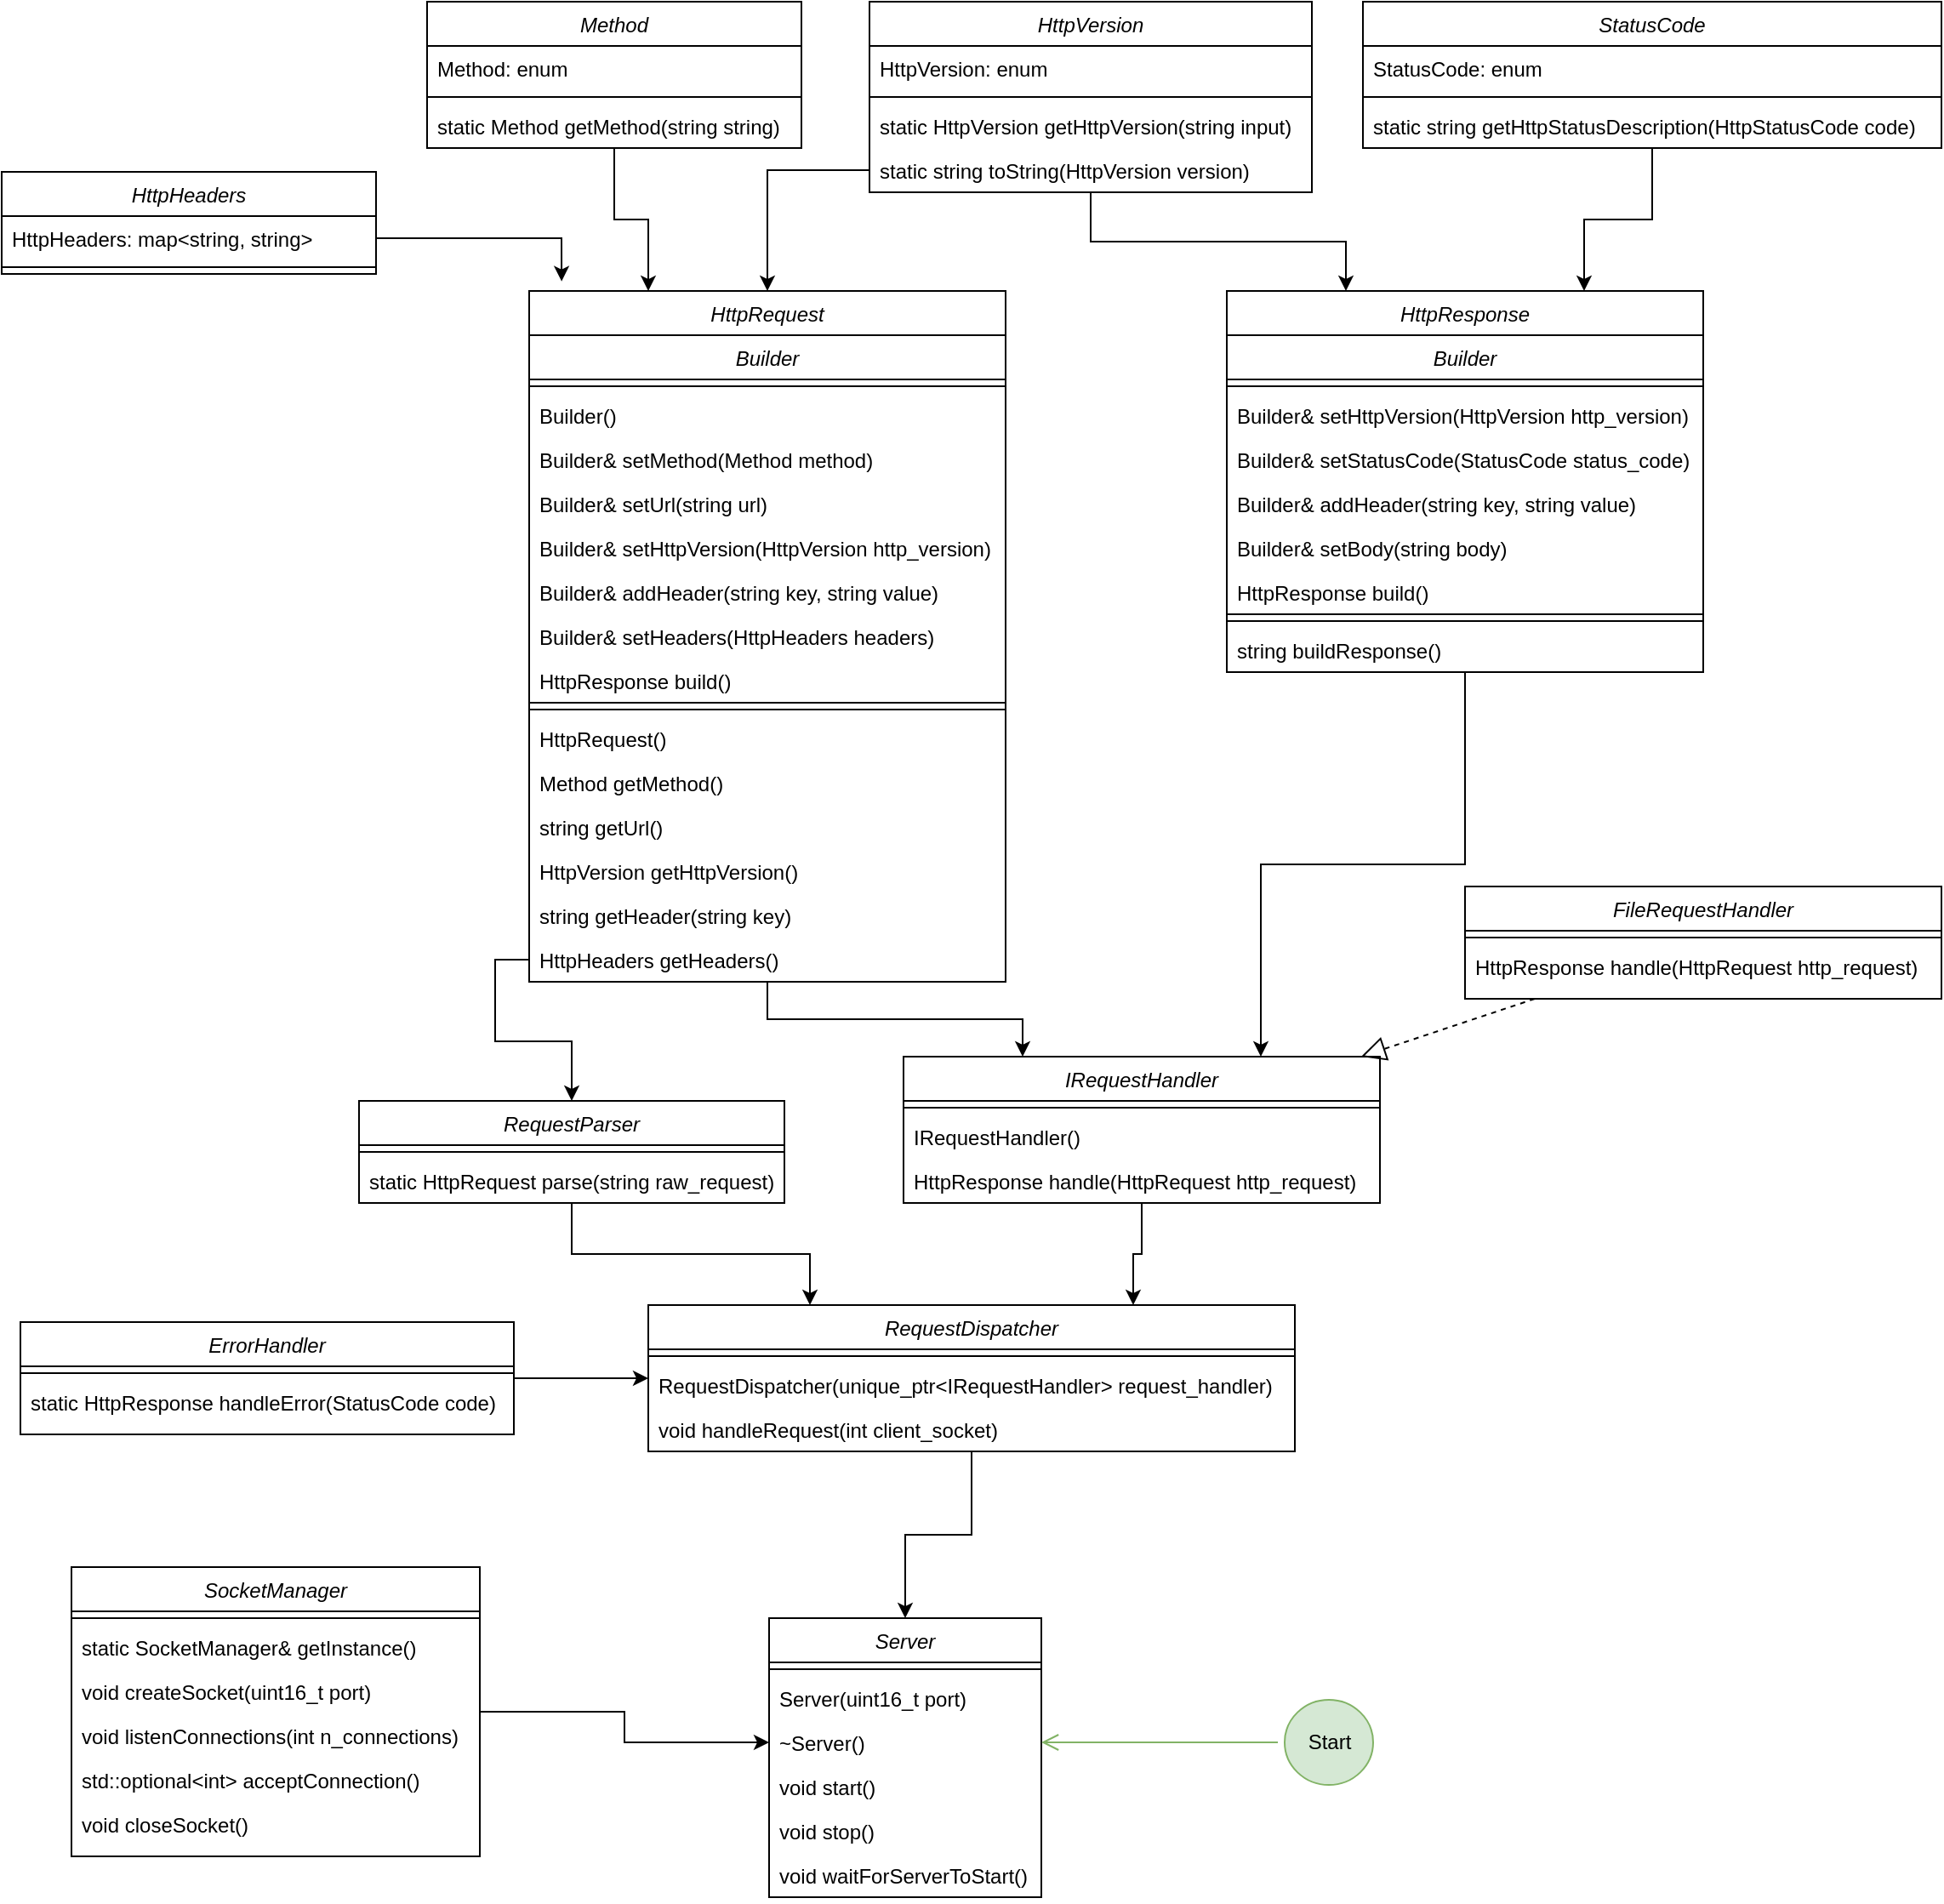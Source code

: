 <mxfile version="24.7.17">
  <diagram id="C5RBs43oDa-KdzZeNtuy" name="Page-1">
    <mxGraphModel dx="1042" dy="531" grid="1" gridSize="10" guides="1" tooltips="1" connect="1" arrows="1" fold="1" page="1" pageScale="1" pageWidth="1169" pageHeight="827" math="0" shadow="0">
      <root>
        <mxCell id="WIyWlLk6GJQsqaUBKTNV-0" />
        <mxCell id="WIyWlLk6GJQsqaUBKTNV-1" parent="WIyWlLk6GJQsqaUBKTNV-0" />
        <mxCell id="zkfFHV4jXpPFQw0GAbJ--0" value="SocketManager" style="swimlane;fontStyle=2;align=center;verticalAlign=top;childLayout=stackLayout;horizontal=1;startSize=26;horizontalStack=0;resizeParent=1;resizeLast=0;collapsible=1;marginBottom=0;rounded=0;shadow=0;strokeWidth=1;" parent="WIyWlLk6GJQsqaUBKTNV-1" vertex="1">
          <mxGeometry x="50" y="940" width="240" height="170" as="geometry">
            <mxRectangle x="230" y="140" width="160" height="26" as="alternateBounds" />
          </mxGeometry>
        </mxCell>
        <mxCell id="zkfFHV4jXpPFQw0GAbJ--4" value="" style="line;html=1;strokeWidth=1;align=left;verticalAlign=middle;spacingTop=-1;spacingLeft=3;spacingRight=3;rotatable=0;labelPosition=right;points=[];portConstraint=eastwest;" parent="zkfFHV4jXpPFQw0GAbJ--0" vertex="1">
          <mxGeometry y="26" width="240" height="8" as="geometry" />
        </mxCell>
        <mxCell id="zkfFHV4jXpPFQw0GAbJ--5" value="static SocketManager&amp; getInstance()" style="text;align=left;verticalAlign=top;spacingLeft=4;spacingRight=4;overflow=hidden;rotatable=0;points=[[0,0.5],[1,0.5]];portConstraint=eastwest;" parent="zkfFHV4jXpPFQw0GAbJ--0" vertex="1">
          <mxGeometry y="34" width="240" height="26" as="geometry" />
        </mxCell>
        <mxCell id="0Nce4asguJwAg-4bx_0n-0" value="void createSocket(uint16_t port)" style="text;align=left;verticalAlign=top;spacingLeft=4;spacingRight=4;overflow=hidden;rotatable=0;points=[[0,0.5],[1,0.5]];portConstraint=eastwest;" parent="zkfFHV4jXpPFQw0GAbJ--0" vertex="1">
          <mxGeometry y="60" width="240" height="26" as="geometry" />
        </mxCell>
        <mxCell id="EGtFK9P1O77gnGLV0rn0-0" value="void listenConnections(int n_connections)" style="text;align=left;verticalAlign=top;spacingLeft=4;spacingRight=4;overflow=hidden;rotatable=0;points=[[0,0.5],[1,0.5]];portConstraint=eastwest;" parent="zkfFHV4jXpPFQw0GAbJ--0" vertex="1">
          <mxGeometry y="86" width="240" height="26" as="geometry" />
        </mxCell>
        <mxCell id="EGtFK9P1O77gnGLV0rn0-2" value="std::optional&lt;int&gt; acceptConnection()" style="text;align=left;verticalAlign=top;spacingLeft=4;spacingRight=4;overflow=hidden;rotatable=0;points=[[0,0.5],[1,0.5]];portConstraint=eastwest;" parent="zkfFHV4jXpPFQw0GAbJ--0" vertex="1">
          <mxGeometry y="112" width="240" height="26" as="geometry" />
        </mxCell>
        <mxCell id="EGtFK9P1O77gnGLV0rn0-3" value="void closeSocket()" style="text;align=left;verticalAlign=top;spacingLeft=4;spacingRight=4;overflow=hidden;rotatable=0;points=[[0,0.5],[1,0.5]];portConstraint=eastwest;" parent="zkfFHV4jXpPFQw0GAbJ--0" vertex="1">
          <mxGeometry y="138" width="240" height="26" as="geometry" />
        </mxCell>
        <mxCell id="EGtFK9P1O77gnGLV0rn0-80" style="edgeStyle=orthogonalEdgeStyle;rounded=0;orthogonalLoop=1;jettySize=auto;html=1;entryX=0.25;entryY=0;entryDx=0;entryDy=0;" parent="WIyWlLk6GJQsqaUBKTNV-1" source="EGtFK9P1O77gnGLV0rn0-4" target="EGtFK9P1O77gnGLV0rn0-74" edge="1">
          <mxGeometry relative="1" as="geometry" />
        </mxCell>
        <mxCell id="EGtFK9P1O77gnGLV0rn0-4" value="RequestParser&#xa;" style="swimlane;fontStyle=2;align=center;verticalAlign=top;childLayout=stackLayout;horizontal=1;startSize=26;horizontalStack=0;resizeParent=1;resizeLast=0;collapsible=1;marginBottom=0;rounded=0;shadow=0;strokeWidth=1;" parent="WIyWlLk6GJQsqaUBKTNV-1" vertex="1">
          <mxGeometry x="219" y="666" width="250" height="60" as="geometry">
            <mxRectangle x="230" y="140" width="160" height="26" as="alternateBounds" />
          </mxGeometry>
        </mxCell>
        <mxCell id="EGtFK9P1O77gnGLV0rn0-5" value="" style="line;html=1;strokeWidth=1;align=left;verticalAlign=middle;spacingTop=-1;spacingLeft=3;spacingRight=3;rotatable=0;labelPosition=right;points=[];portConstraint=eastwest;" parent="EGtFK9P1O77gnGLV0rn0-4" vertex="1">
          <mxGeometry y="26" width="250" height="8" as="geometry" />
        </mxCell>
        <mxCell id="EGtFK9P1O77gnGLV0rn0-6" value="static HttpRequest parse(string raw_request);" style="text;align=left;verticalAlign=top;spacingLeft=4;spacingRight=4;overflow=hidden;rotatable=0;points=[[0,0.5],[1,0.5]];portConstraint=eastwest;" parent="EGtFK9P1O77gnGLV0rn0-4" vertex="1">
          <mxGeometry y="34" width="250" height="26" as="geometry" />
        </mxCell>
        <mxCell id="EGtFK9P1O77gnGLV0rn0-52" style="edgeStyle=orthogonalEdgeStyle;rounded=0;orthogonalLoop=1;jettySize=auto;html=1;entryX=0.25;entryY=0;entryDx=0;entryDy=0;" parent="WIyWlLk6GJQsqaUBKTNV-1" source="EGtFK9P1O77gnGLV0rn0-11" target="EGtFK9P1O77gnGLV0rn0-39" edge="1">
          <mxGeometry relative="1" as="geometry" />
        </mxCell>
        <mxCell id="EGtFK9P1O77gnGLV0rn0-11" value="Method" style="swimlane;fontStyle=2;align=center;verticalAlign=top;childLayout=stackLayout;horizontal=1;startSize=26;horizontalStack=0;resizeParent=1;resizeLast=0;collapsible=1;marginBottom=0;rounded=0;shadow=0;strokeWidth=1;" parent="WIyWlLk6GJQsqaUBKTNV-1" vertex="1">
          <mxGeometry x="259" y="20" width="220" height="86" as="geometry">
            <mxRectangle x="230" y="140" width="160" height="26" as="alternateBounds" />
          </mxGeometry>
        </mxCell>
        <mxCell id="EGtFK9P1O77gnGLV0rn0-14" value="Method: enum" style="text;align=left;verticalAlign=top;spacingLeft=4;spacingRight=4;overflow=hidden;rotatable=0;points=[[0,0.5],[1,0.5]];portConstraint=eastwest;" parent="EGtFK9P1O77gnGLV0rn0-11" vertex="1">
          <mxGeometry y="26" width="220" height="26" as="geometry" />
        </mxCell>
        <mxCell id="EGtFK9P1O77gnGLV0rn0-12" value="" style="line;html=1;strokeWidth=1;align=left;verticalAlign=middle;spacingTop=-1;spacingLeft=3;spacingRight=3;rotatable=0;labelPosition=right;points=[];portConstraint=eastwest;" parent="EGtFK9P1O77gnGLV0rn0-11" vertex="1">
          <mxGeometry y="52" width="220" height="8" as="geometry" />
        </mxCell>
        <mxCell id="EGtFK9P1O77gnGLV0rn0-13" value="static Method getMethod(string string)" style="text;align=left;verticalAlign=top;spacingLeft=4;spacingRight=4;overflow=hidden;rotatable=0;points=[[0,0.5],[1,0.5]];portConstraint=eastwest;" parent="EGtFK9P1O77gnGLV0rn0-11" vertex="1">
          <mxGeometry y="60" width="220" height="26" as="geometry" />
        </mxCell>
        <mxCell id="EGtFK9P1O77gnGLV0rn0-37" style="edgeStyle=orthogonalEdgeStyle;rounded=0;orthogonalLoop=1;jettySize=auto;html=1;entryX=0.25;entryY=0;entryDx=0;entryDy=0;" parent="WIyWlLk6GJQsqaUBKTNV-1" source="EGtFK9P1O77gnGLV0rn0-15" target="EGtFK9P1O77gnGLV0rn0-24" edge="1">
          <mxGeometry relative="1" as="geometry" />
        </mxCell>
        <mxCell id="EGtFK9P1O77gnGLV0rn0-15" value="HttpVersion" style="swimlane;fontStyle=2;align=center;verticalAlign=top;childLayout=stackLayout;horizontal=1;startSize=26;horizontalStack=0;resizeParent=1;resizeLast=0;collapsible=1;marginBottom=0;rounded=0;shadow=0;strokeWidth=1;" parent="WIyWlLk6GJQsqaUBKTNV-1" vertex="1">
          <mxGeometry x="519" y="20" width="260" height="112" as="geometry">
            <mxRectangle x="230" y="140" width="160" height="26" as="alternateBounds" />
          </mxGeometry>
        </mxCell>
        <mxCell id="EGtFK9P1O77gnGLV0rn0-16" value="HttpVersion: enum" style="text;align=left;verticalAlign=top;spacingLeft=4;spacingRight=4;overflow=hidden;rotatable=0;points=[[0,0.5],[1,0.5]];portConstraint=eastwest;" parent="EGtFK9P1O77gnGLV0rn0-15" vertex="1">
          <mxGeometry y="26" width="260" height="26" as="geometry" />
        </mxCell>
        <mxCell id="EGtFK9P1O77gnGLV0rn0-17" value="" style="line;html=1;strokeWidth=1;align=left;verticalAlign=middle;spacingTop=-1;spacingLeft=3;spacingRight=3;rotatable=0;labelPosition=right;points=[];portConstraint=eastwest;" parent="EGtFK9P1O77gnGLV0rn0-15" vertex="1">
          <mxGeometry y="52" width="260" height="8" as="geometry" />
        </mxCell>
        <mxCell id="EGtFK9P1O77gnGLV0rn0-18" value="static HttpVersion getHttpVersion(string input)" style="text;align=left;verticalAlign=top;spacingLeft=4;spacingRight=4;overflow=hidden;rotatable=0;points=[[0,0.5],[1,0.5]];portConstraint=eastwest;" parent="EGtFK9P1O77gnGLV0rn0-15" vertex="1">
          <mxGeometry y="60" width="260" height="26" as="geometry" />
        </mxCell>
        <mxCell id="EGtFK9P1O77gnGLV0rn0-19" value="static string toString(HttpVersion version)" style="text;align=left;verticalAlign=top;spacingLeft=4;spacingRight=4;overflow=hidden;rotatable=0;points=[[0,0.5],[1,0.5]];portConstraint=eastwest;" parent="EGtFK9P1O77gnGLV0rn0-15" vertex="1">
          <mxGeometry y="86" width="260" height="26" as="geometry" />
        </mxCell>
        <mxCell id="EGtFK9P1O77gnGLV0rn0-38" style="edgeStyle=orthogonalEdgeStyle;rounded=0;orthogonalLoop=1;jettySize=auto;html=1;entryX=0.75;entryY=0;entryDx=0;entryDy=0;" parent="WIyWlLk6GJQsqaUBKTNV-1" source="EGtFK9P1O77gnGLV0rn0-20" target="EGtFK9P1O77gnGLV0rn0-24" edge="1">
          <mxGeometry relative="1" as="geometry" />
        </mxCell>
        <mxCell id="EGtFK9P1O77gnGLV0rn0-20" value="StatusCode&#xa;" style="swimlane;fontStyle=2;align=center;verticalAlign=top;childLayout=stackLayout;horizontal=1;startSize=26;horizontalStack=0;resizeParent=1;resizeLast=0;collapsible=1;marginBottom=0;rounded=0;shadow=0;strokeWidth=1;" parent="WIyWlLk6GJQsqaUBKTNV-1" vertex="1">
          <mxGeometry x="809" y="20" width="340" height="86" as="geometry">
            <mxRectangle x="230" y="140" width="160" height="26" as="alternateBounds" />
          </mxGeometry>
        </mxCell>
        <mxCell id="EGtFK9P1O77gnGLV0rn0-21" value="StatusCode: enum" style="text;align=left;verticalAlign=top;spacingLeft=4;spacingRight=4;overflow=hidden;rotatable=0;points=[[0,0.5],[1,0.5]];portConstraint=eastwest;" parent="EGtFK9P1O77gnGLV0rn0-20" vertex="1">
          <mxGeometry y="26" width="340" height="26" as="geometry" />
        </mxCell>
        <mxCell id="EGtFK9P1O77gnGLV0rn0-22" value="" style="line;html=1;strokeWidth=1;align=left;verticalAlign=middle;spacingTop=-1;spacingLeft=3;spacingRight=3;rotatable=0;labelPosition=right;points=[];portConstraint=eastwest;" parent="EGtFK9P1O77gnGLV0rn0-20" vertex="1">
          <mxGeometry y="52" width="340" height="8" as="geometry" />
        </mxCell>
        <mxCell id="EGtFK9P1O77gnGLV0rn0-23" value="static string getHttpStatusDescription(HttpStatusCode code)" style="text;align=left;verticalAlign=top;spacingLeft=4;spacingRight=4;overflow=hidden;rotatable=0;points=[[0,0.5],[1,0.5]];portConstraint=eastwest;" parent="EGtFK9P1O77gnGLV0rn0-20" vertex="1">
          <mxGeometry y="60" width="340" height="26" as="geometry" />
        </mxCell>
        <mxCell id="EGtFK9P1O77gnGLV0rn0-72" style="edgeStyle=orthogonalEdgeStyle;rounded=0;orthogonalLoop=1;jettySize=auto;html=1;entryX=0.75;entryY=0;entryDx=0;entryDy=0;" parent="WIyWlLk6GJQsqaUBKTNV-1" source="EGtFK9P1O77gnGLV0rn0-24" target="EGtFK9P1O77gnGLV0rn0-63" edge="1">
          <mxGeometry relative="1" as="geometry" />
        </mxCell>
        <mxCell id="EGtFK9P1O77gnGLV0rn0-24" value="HttpResponse" style="swimlane;fontStyle=2;align=center;verticalAlign=top;childLayout=stackLayout;horizontal=1;startSize=26;horizontalStack=0;resizeParent=1;resizeLast=0;collapsible=1;marginBottom=0;rounded=0;shadow=0;strokeWidth=1;" parent="WIyWlLk6GJQsqaUBKTNV-1" vertex="1">
          <mxGeometry x="729" y="190" width="280" height="224" as="geometry">
            <mxRectangle x="230" y="140" width="160" height="26" as="alternateBounds" />
          </mxGeometry>
        </mxCell>
        <mxCell id="EGtFK9P1O77gnGLV0rn0-28" value="Builder" style="swimlane;fontStyle=2;align=center;verticalAlign=top;childLayout=stackLayout;horizontal=1;startSize=26;horizontalStack=0;resizeParent=1;resizeLast=0;collapsible=1;marginBottom=0;rounded=0;shadow=0;strokeWidth=1;" parent="EGtFK9P1O77gnGLV0rn0-24" vertex="1">
          <mxGeometry y="26" width="280" height="164" as="geometry">
            <mxRectangle y="26" width="220" height="26" as="alternateBounds" />
          </mxGeometry>
        </mxCell>
        <mxCell id="EGtFK9P1O77gnGLV0rn0-30" value="" style="line;html=1;strokeWidth=1;align=left;verticalAlign=middle;spacingTop=-1;spacingLeft=3;spacingRight=3;rotatable=0;labelPosition=right;points=[];portConstraint=eastwest;" parent="EGtFK9P1O77gnGLV0rn0-28" vertex="1">
          <mxGeometry y="26" width="280" height="8" as="geometry" />
        </mxCell>
        <mxCell id="EGtFK9P1O77gnGLV0rn0-31" value="Builder&amp; setHttpVersion(HttpVersion http_version)" style="text;align=left;verticalAlign=top;spacingLeft=4;spacingRight=4;overflow=hidden;rotatable=0;points=[[0,0.5],[1,0.5]];portConstraint=eastwest;" parent="EGtFK9P1O77gnGLV0rn0-28" vertex="1">
          <mxGeometry y="34" width="280" height="26" as="geometry" />
        </mxCell>
        <mxCell id="EGtFK9P1O77gnGLV0rn0-32" value="Builder&amp; setStatusCode(StatusCode status_code)" style="text;align=left;verticalAlign=top;spacingLeft=4;spacingRight=4;overflow=hidden;rotatable=0;points=[[0,0.5],[1,0.5]];portConstraint=eastwest;" parent="EGtFK9P1O77gnGLV0rn0-28" vertex="1">
          <mxGeometry y="60" width="280" height="26" as="geometry" />
        </mxCell>
        <mxCell id="EGtFK9P1O77gnGLV0rn0-33" value="Builder&amp; addHeader(string key, string value)" style="text;align=left;verticalAlign=top;spacingLeft=4;spacingRight=4;overflow=hidden;rotatable=0;points=[[0,0.5],[1,0.5]];portConstraint=eastwest;" parent="EGtFK9P1O77gnGLV0rn0-28" vertex="1">
          <mxGeometry y="86" width="280" height="26" as="geometry" />
        </mxCell>
        <mxCell id="EGtFK9P1O77gnGLV0rn0-34" value="Builder&amp; setBody(string body)" style="text;align=left;verticalAlign=top;spacingLeft=4;spacingRight=4;overflow=hidden;rotatable=0;points=[[0,0.5],[1,0.5]];portConstraint=eastwest;" parent="EGtFK9P1O77gnGLV0rn0-28" vertex="1">
          <mxGeometry y="112" width="280" height="26" as="geometry" />
        </mxCell>
        <mxCell id="EGtFK9P1O77gnGLV0rn0-35" value="HttpResponse build()" style="text;align=left;verticalAlign=top;spacingLeft=4;spacingRight=4;overflow=hidden;rotatable=0;points=[[0,0.5],[1,0.5]];portConstraint=eastwest;" parent="EGtFK9P1O77gnGLV0rn0-28" vertex="1">
          <mxGeometry y="138" width="280" height="26" as="geometry" />
        </mxCell>
        <mxCell id="EGtFK9P1O77gnGLV0rn0-26" value="" style="line;html=1;strokeWidth=1;align=left;verticalAlign=middle;spacingTop=-1;spacingLeft=3;spacingRight=3;rotatable=0;labelPosition=right;points=[];portConstraint=eastwest;" parent="EGtFK9P1O77gnGLV0rn0-24" vertex="1">
          <mxGeometry y="190" width="280" height="8" as="geometry" />
        </mxCell>
        <mxCell id="EGtFK9P1O77gnGLV0rn0-27" value="string buildResponse()" style="text;align=left;verticalAlign=top;spacingLeft=4;spacingRight=4;overflow=hidden;rotatable=0;points=[[0,0.5],[1,0.5]];portConstraint=eastwest;" parent="EGtFK9P1O77gnGLV0rn0-24" vertex="1">
          <mxGeometry y="198" width="280" height="26" as="geometry" />
        </mxCell>
        <mxCell id="EGtFK9P1O77gnGLV0rn0-73" style="edgeStyle=orthogonalEdgeStyle;rounded=0;orthogonalLoop=1;jettySize=auto;html=1;entryX=0.25;entryY=0;entryDx=0;entryDy=0;" parent="WIyWlLk6GJQsqaUBKTNV-1" source="EGtFK9P1O77gnGLV0rn0-39" target="EGtFK9P1O77gnGLV0rn0-63" edge="1">
          <mxGeometry relative="1" as="geometry" />
        </mxCell>
        <mxCell id="EGtFK9P1O77gnGLV0rn0-39" value="HttpRequest" style="swimlane;fontStyle=2;align=center;verticalAlign=top;childLayout=stackLayout;horizontal=1;startSize=26;horizontalStack=0;resizeParent=1;resizeLast=0;collapsible=1;marginBottom=0;rounded=0;shadow=0;strokeWidth=1;" parent="WIyWlLk6GJQsqaUBKTNV-1" vertex="1">
          <mxGeometry x="319" y="190" width="280" height="406" as="geometry">
            <mxRectangle x="230" y="140" width="160" height="26" as="alternateBounds" />
          </mxGeometry>
        </mxCell>
        <mxCell id="EGtFK9P1O77gnGLV0rn0-40" value="Builder" style="swimlane;fontStyle=2;align=center;verticalAlign=top;childLayout=stackLayout;horizontal=1;startSize=26;horizontalStack=0;resizeParent=1;resizeLast=0;collapsible=1;marginBottom=0;rounded=0;shadow=0;strokeWidth=1;" parent="EGtFK9P1O77gnGLV0rn0-39" vertex="1">
          <mxGeometry y="26" width="280" height="216" as="geometry">
            <mxRectangle y="26" width="220" height="26" as="alternateBounds" />
          </mxGeometry>
        </mxCell>
        <mxCell id="EGtFK9P1O77gnGLV0rn0-41" value="" style="line;html=1;strokeWidth=1;align=left;verticalAlign=middle;spacingTop=-1;spacingLeft=3;spacingRight=3;rotatable=0;labelPosition=right;points=[];portConstraint=eastwest;" parent="EGtFK9P1O77gnGLV0rn0-40" vertex="1">
          <mxGeometry y="26" width="280" height="8" as="geometry" />
        </mxCell>
        <mxCell id="EGtFK9P1O77gnGLV0rn0-42" value="Builder()" style="text;align=left;verticalAlign=top;spacingLeft=4;spacingRight=4;overflow=hidden;rotatable=0;points=[[0,0.5],[1,0.5]];portConstraint=eastwest;" parent="EGtFK9P1O77gnGLV0rn0-40" vertex="1">
          <mxGeometry y="34" width="280" height="26" as="geometry" />
        </mxCell>
        <mxCell id="EGtFK9P1O77gnGLV0rn0-43" value="Builder&amp; setMethod(Method method)" style="text;align=left;verticalAlign=top;spacingLeft=4;spacingRight=4;overflow=hidden;rotatable=0;points=[[0,0.5],[1,0.5]];portConstraint=eastwest;" parent="EGtFK9P1O77gnGLV0rn0-40" vertex="1">
          <mxGeometry y="60" width="280" height="26" as="geometry" />
        </mxCell>
        <mxCell id="EGtFK9P1O77gnGLV0rn0-50" value="Builder&amp; setUrl(string url)" style="text;align=left;verticalAlign=top;spacingLeft=4;spacingRight=4;overflow=hidden;rotatable=0;points=[[0,0.5],[1,0.5]];portConstraint=eastwest;" parent="EGtFK9P1O77gnGLV0rn0-40" vertex="1">
          <mxGeometry y="86" width="280" height="26" as="geometry" />
        </mxCell>
        <mxCell id="EGtFK9P1O77gnGLV0rn0-49" value="Builder&amp; setHttpVersion(HttpVersion http_version)" style="text;align=left;verticalAlign=top;spacingLeft=4;spacingRight=4;overflow=hidden;rotatable=0;points=[[0,0.5],[1,0.5]];portConstraint=eastwest;" parent="EGtFK9P1O77gnGLV0rn0-40" vertex="1">
          <mxGeometry y="112" width="280" height="26" as="geometry" />
        </mxCell>
        <mxCell id="EGtFK9P1O77gnGLV0rn0-44" value="Builder&amp; addHeader(string key, string value)" style="text;align=left;verticalAlign=top;spacingLeft=4;spacingRight=4;overflow=hidden;rotatable=0;points=[[0,0.5],[1,0.5]];portConstraint=eastwest;" parent="EGtFK9P1O77gnGLV0rn0-40" vertex="1">
          <mxGeometry y="138" width="280" height="26" as="geometry" />
        </mxCell>
        <mxCell id="EGtFK9P1O77gnGLV0rn0-45" value="Builder&amp; setHeaders(HttpHeaders headers)" style="text;align=left;verticalAlign=top;spacingLeft=4;spacingRight=4;overflow=hidden;rotatable=0;points=[[0,0.5],[1,0.5]];portConstraint=eastwest;" parent="EGtFK9P1O77gnGLV0rn0-40" vertex="1">
          <mxGeometry y="164" width="280" height="26" as="geometry" />
        </mxCell>
        <mxCell id="EGtFK9P1O77gnGLV0rn0-46" value="HttpResponse build()" style="text;align=left;verticalAlign=top;spacingLeft=4;spacingRight=4;overflow=hidden;rotatable=0;points=[[0,0.5],[1,0.5]];portConstraint=eastwest;" parent="EGtFK9P1O77gnGLV0rn0-40" vertex="1">
          <mxGeometry y="190" width="280" height="26" as="geometry" />
        </mxCell>
        <mxCell id="EGtFK9P1O77gnGLV0rn0-47" value="" style="line;html=1;strokeWidth=1;align=left;verticalAlign=middle;spacingTop=-1;spacingLeft=3;spacingRight=3;rotatable=0;labelPosition=right;points=[];portConstraint=eastwest;" parent="EGtFK9P1O77gnGLV0rn0-39" vertex="1">
          <mxGeometry y="242" width="280" height="8" as="geometry" />
        </mxCell>
        <mxCell id="EGtFK9P1O77gnGLV0rn0-48" value="HttpRequest()" style="text;align=left;verticalAlign=top;spacingLeft=4;spacingRight=4;overflow=hidden;rotatable=0;points=[[0,0.5],[1,0.5]];portConstraint=eastwest;" parent="EGtFK9P1O77gnGLV0rn0-39" vertex="1">
          <mxGeometry y="250" width="280" height="26" as="geometry" />
        </mxCell>
        <mxCell id="EGtFK9P1O77gnGLV0rn0-58" value="Method getMethod()" style="text;align=left;verticalAlign=top;spacingLeft=4;spacingRight=4;overflow=hidden;rotatable=0;points=[[0,0.5],[1,0.5]];portConstraint=eastwest;" parent="EGtFK9P1O77gnGLV0rn0-39" vertex="1">
          <mxGeometry y="276" width="280" height="26" as="geometry" />
        </mxCell>
        <mxCell id="EGtFK9P1O77gnGLV0rn0-59" value="string getUrl()" style="text;align=left;verticalAlign=top;spacingLeft=4;spacingRight=4;overflow=hidden;rotatable=0;points=[[0,0.5],[1,0.5]];portConstraint=eastwest;" parent="EGtFK9P1O77gnGLV0rn0-39" vertex="1">
          <mxGeometry y="302" width="280" height="26" as="geometry" />
        </mxCell>
        <mxCell id="EGtFK9P1O77gnGLV0rn0-60" value="HttpVersion getHttpVersion()" style="text;align=left;verticalAlign=top;spacingLeft=4;spacingRight=4;overflow=hidden;rotatable=0;points=[[0,0.5],[1,0.5]];portConstraint=eastwest;" parent="EGtFK9P1O77gnGLV0rn0-39" vertex="1">
          <mxGeometry y="328" width="280" height="26" as="geometry" />
        </mxCell>
        <mxCell id="EGtFK9P1O77gnGLV0rn0-61" value="string getHeader(string key)" style="text;align=left;verticalAlign=top;spacingLeft=4;spacingRight=4;overflow=hidden;rotatable=0;points=[[0,0.5],[1,0.5]];portConstraint=eastwest;" parent="EGtFK9P1O77gnGLV0rn0-39" vertex="1">
          <mxGeometry y="354" width="280" height="26" as="geometry" />
        </mxCell>
        <mxCell id="EGtFK9P1O77gnGLV0rn0-62" value="HttpHeaders getHeaders()" style="text;align=left;verticalAlign=top;spacingLeft=4;spacingRight=4;overflow=hidden;rotatable=0;points=[[0,0.5],[1,0.5]];portConstraint=eastwest;" parent="EGtFK9P1O77gnGLV0rn0-39" vertex="1">
          <mxGeometry y="380" width="280" height="26" as="geometry" />
        </mxCell>
        <mxCell id="EGtFK9P1O77gnGLV0rn0-51" style="edgeStyle=orthogonalEdgeStyle;rounded=0;orthogonalLoop=1;jettySize=auto;html=1;" parent="WIyWlLk6GJQsqaUBKTNV-1" source="EGtFK9P1O77gnGLV0rn0-19" target="EGtFK9P1O77gnGLV0rn0-39" edge="1">
          <mxGeometry relative="1" as="geometry">
            <mxPoint x="489" y="170" as="targetPoint" />
          </mxGeometry>
        </mxCell>
        <mxCell id="EGtFK9P1O77gnGLV0rn0-53" value="HttpHeaders" style="swimlane;fontStyle=2;align=center;verticalAlign=top;childLayout=stackLayout;horizontal=1;startSize=26;horizontalStack=0;resizeParent=1;resizeLast=0;collapsible=1;marginBottom=0;rounded=0;shadow=0;strokeWidth=1;" parent="WIyWlLk6GJQsqaUBKTNV-1" vertex="1">
          <mxGeometry x="9" y="120" width="220" height="60" as="geometry">
            <mxRectangle x="230" y="140" width="160" height="26" as="alternateBounds" />
          </mxGeometry>
        </mxCell>
        <mxCell id="EGtFK9P1O77gnGLV0rn0-54" value="HttpHeaders: map&lt;string, string&gt;" style="text;align=left;verticalAlign=top;spacingLeft=4;spacingRight=4;overflow=hidden;rotatable=0;points=[[0,0.5],[1,0.5]];portConstraint=eastwest;" parent="EGtFK9P1O77gnGLV0rn0-53" vertex="1">
          <mxGeometry y="26" width="220" height="26" as="geometry" />
        </mxCell>
        <mxCell id="EGtFK9P1O77gnGLV0rn0-55" value="" style="line;html=1;strokeWidth=1;align=left;verticalAlign=middle;spacingTop=-1;spacingLeft=3;spacingRight=3;rotatable=0;labelPosition=right;points=[];portConstraint=eastwest;" parent="EGtFK9P1O77gnGLV0rn0-53" vertex="1">
          <mxGeometry y="52" width="220" height="8" as="geometry" />
        </mxCell>
        <mxCell id="EGtFK9P1O77gnGLV0rn0-57" style="edgeStyle=orthogonalEdgeStyle;rounded=0;orthogonalLoop=1;jettySize=auto;html=1;entryX=0.068;entryY=-0.014;entryDx=0;entryDy=0;entryPerimeter=0;" parent="WIyWlLk6GJQsqaUBKTNV-1" source="EGtFK9P1O77gnGLV0rn0-54" target="EGtFK9P1O77gnGLV0rn0-39" edge="1">
          <mxGeometry relative="1" as="geometry" />
        </mxCell>
        <mxCell id="EGtFK9P1O77gnGLV0rn0-78" style="edgeStyle=orthogonalEdgeStyle;rounded=0;orthogonalLoop=1;jettySize=auto;html=1;entryX=0.75;entryY=0;entryDx=0;entryDy=0;" parent="WIyWlLk6GJQsqaUBKTNV-1" source="EGtFK9P1O77gnGLV0rn0-63" target="EGtFK9P1O77gnGLV0rn0-74" edge="1">
          <mxGeometry relative="1" as="geometry" />
        </mxCell>
        <mxCell id="EGtFK9P1O77gnGLV0rn0-63" value="IRequestHandler" style="swimlane;fontStyle=2;align=center;verticalAlign=top;childLayout=stackLayout;horizontal=1;startSize=26;horizontalStack=0;resizeParent=1;resizeLast=0;collapsible=1;marginBottom=0;rounded=0;shadow=0;strokeWidth=1;" parent="WIyWlLk6GJQsqaUBKTNV-1" vertex="1">
          <mxGeometry x="539" y="640" width="280" height="86" as="geometry">
            <mxRectangle x="230" y="140" width="160" height="26" as="alternateBounds" />
          </mxGeometry>
        </mxCell>
        <mxCell id="EGtFK9P1O77gnGLV0rn0-64" value="" style="line;html=1;strokeWidth=1;align=left;verticalAlign=middle;spacingTop=-1;spacingLeft=3;spacingRight=3;rotatable=0;labelPosition=right;points=[];portConstraint=eastwest;" parent="EGtFK9P1O77gnGLV0rn0-63" vertex="1">
          <mxGeometry y="26" width="280" height="8" as="geometry" />
        </mxCell>
        <mxCell id="EGtFK9P1O77gnGLV0rn0-66" value="IRequestHandler()" style="text;align=left;verticalAlign=top;spacingLeft=4;spacingRight=4;overflow=hidden;rotatable=0;points=[[0,0.5],[1,0.5]];portConstraint=eastwest;" parent="EGtFK9P1O77gnGLV0rn0-63" vertex="1">
          <mxGeometry y="34" width="280" height="26" as="geometry" />
        </mxCell>
        <mxCell id="EGtFK9P1O77gnGLV0rn0-65" value="HttpResponse handle(HttpRequest http_request)" style="text;align=left;verticalAlign=top;spacingLeft=4;spacingRight=4;overflow=hidden;rotatable=0;points=[[0,0.5],[1,0.5]];portConstraint=eastwest;" parent="EGtFK9P1O77gnGLV0rn0-63" vertex="1">
          <mxGeometry y="60" width="280" height="26" as="geometry" />
        </mxCell>
        <mxCell id="EGtFK9P1O77gnGLV0rn0-67" value="FileRequestHandler" style="swimlane;fontStyle=2;align=center;verticalAlign=top;childLayout=stackLayout;horizontal=1;startSize=26;horizontalStack=0;resizeParent=1;resizeLast=0;collapsible=1;marginBottom=0;rounded=0;shadow=0;strokeWidth=1;" parent="WIyWlLk6GJQsqaUBKTNV-1" vertex="1">
          <mxGeometry x="869" y="540" width="280" height="66" as="geometry">
            <mxRectangle x="230" y="140" width="160" height="26" as="alternateBounds" />
          </mxGeometry>
        </mxCell>
        <mxCell id="EGtFK9P1O77gnGLV0rn0-68" value="" style="line;html=1;strokeWidth=1;align=left;verticalAlign=middle;spacingTop=-1;spacingLeft=3;spacingRight=3;rotatable=0;labelPosition=right;points=[];portConstraint=eastwest;" parent="EGtFK9P1O77gnGLV0rn0-67" vertex="1">
          <mxGeometry y="26" width="280" height="8" as="geometry" />
        </mxCell>
        <mxCell id="EGtFK9P1O77gnGLV0rn0-70" value="HttpResponse handle(HttpRequest http_request)" style="text;align=left;verticalAlign=top;spacingLeft=4;spacingRight=4;overflow=hidden;rotatable=0;points=[[0,0.5],[1,0.5]];portConstraint=eastwest;" parent="EGtFK9P1O77gnGLV0rn0-67" vertex="1">
          <mxGeometry y="34" width="280" height="26" as="geometry" />
        </mxCell>
        <mxCell id="EGtFK9P1O77gnGLV0rn0-71" value="" style="endArrow=block;dashed=1;endFill=0;endSize=12;html=1;rounded=0;" parent="WIyWlLk6GJQsqaUBKTNV-1" source="EGtFK9P1O77gnGLV0rn0-67" target="EGtFK9P1O77gnGLV0rn0-63" edge="1">
          <mxGeometry width="160" relative="1" as="geometry">
            <mxPoint x="649" y="490" as="sourcePoint" />
            <mxPoint x="809" y="490" as="targetPoint" />
          </mxGeometry>
        </mxCell>
        <mxCell id="MiQX1Qbmyzl2xnPJpgMX-8" style="edgeStyle=orthogonalEdgeStyle;rounded=0;orthogonalLoop=1;jettySize=auto;html=1;" parent="WIyWlLk6GJQsqaUBKTNV-1" source="EGtFK9P1O77gnGLV0rn0-74" target="MiQX1Qbmyzl2xnPJpgMX-0" edge="1">
          <mxGeometry relative="1" as="geometry" />
        </mxCell>
        <mxCell id="EGtFK9P1O77gnGLV0rn0-74" value="RequestDispatcher" style="swimlane;fontStyle=2;align=center;verticalAlign=top;childLayout=stackLayout;horizontal=1;startSize=26;horizontalStack=0;resizeParent=1;resizeLast=0;collapsible=1;marginBottom=0;rounded=0;shadow=0;strokeWidth=1;" parent="WIyWlLk6GJQsqaUBKTNV-1" vertex="1">
          <mxGeometry x="389" y="786" width="380" height="86" as="geometry">
            <mxRectangle x="230" y="140" width="160" height="26" as="alternateBounds" />
          </mxGeometry>
        </mxCell>
        <mxCell id="EGtFK9P1O77gnGLV0rn0-75" value="" style="line;html=1;strokeWidth=1;align=left;verticalAlign=middle;spacingTop=-1;spacingLeft=3;spacingRight=3;rotatable=0;labelPosition=right;points=[];portConstraint=eastwest;" parent="EGtFK9P1O77gnGLV0rn0-74" vertex="1">
          <mxGeometry y="26" width="380" height="8" as="geometry" />
        </mxCell>
        <mxCell id="EGtFK9P1O77gnGLV0rn0-76" value="RequestDispatcher(unique_ptr&lt;IRequestHandler&gt; request_handler)" style="text;align=left;verticalAlign=top;spacingLeft=4;spacingRight=4;overflow=hidden;rotatable=0;points=[[0,0.5],[1,0.5]];portConstraint=eastwest;" parent="EGtFK9P1O77gnGLV0rn0-74" vertex="1">
          <mxGeometry y="34" width="380" height="26" as="geometry" />
        </mxCell>
        <mxCell id="EGtFK9P1O77gnGLV0rn0-77" value="void handleRequest(int client_socket)" style="text;align=left;verticalAlign=top;spacingLeft=4;spacingRight=4;overflow=hidden;rotatable=0;points=[[0,0.5],[1,0.5]];portConstraint=eastwest;" parent="EGtFK9P1O77gnGLV0rn0-74" vertex="1">
          <mxGeometry y="60" width="380" height="26" as="geometry" />
        </mxCell>
        <mxCell id="EGtFK9P1O77gnGLV0rn0-79" style="edgeStyle=orthogonalEdgeStyle;rounded=0;orthogonalLoop=1;jettySize=auto;html=1;" parent="WIyWlLk6GJQsqaUBKTNV-1" source="EGtFK9P1O77gnGLV0rn0-62" target="EGtFK9P1O77gnGLV0rn0-4" edge="1">
          <mxGeometry relative="1" as="geometry" />
        </mxCell>
        <mxCell id="EGtFK9P1O77gnGLV0rn0-85" style="edgeStyle=orthogonalEdgeStyle;rounded=0;orthogonalLoop=1;jettySize=auto;html=1;" parent="WIyWlLk6GJQsqaUBKTNV-1" source="EGtFK9P1O77gnGLV0rn0-81" target="EGtFK9P1O77gnGLV0rn0-74" edge="1">
          <mxGeometry relative="1" as="geometry" />
        </mxCell>
        <mxCell id="EGtFK9P1O77gnGLV0rn0-81" value="ErrorHandler" style="swimlane;fontStyle=2;align=center;verticalAlign=top;childLayout=stackLayout;horizontal=1;startSize=26;horizontalStack=0;resizeParent=1;resizeLast=0;collapsible=1;marginBottom=0;rounded=0;shadow=0;strokeWidth=1;" parent="WIyWlLk6GJQsqaUBKTNV-1" vertex="1">
          <mxGeometry x="20" y="796" width="290" height="66" as="geometry">
            <mxRectangle x="230" y="140" width="160" height="26" as="alternateBounds" />
          </mxGeometry>
        </mxCell>
        <mxCell id="EGtFK9P1O77gnGLV0rn0-82" value="" style="line;html=1;strokeWidth=1;align=left;verticalAlign=middle;spacingTop=-1;spacingLeft=3;spacingRight=3;rotatable=0;labelPosition=right;points=[];portConstraint=eastwest;" parent="EGtFK9P1O77gnGLV0rn0-81" vertex="1">
          <mxGeometry y="26" width="290" height="8" as="geometry" />
        </mxCell>
        <mxCell id="EGtFK9P1O77gnGLV0rn0-83" value="static HttpResponse handleError(StatusCode code)" style="text;align=left;verticalAlign=top;spacingLeft=4;spacingRight=4;overflow=hidden;rotatable=0;points=[[0,0.5],[1,0.5]];portConstraint=eastwest;" parent="EGtFK9P1O77gnGLV0rn0-81" vertex="1">
          <mxGeometry y="34" width="290" height="26" as="geometry" />
        </mxCell>
        <mxCell id="MiQX1Qbmyzl2xnPJpgMX-0" value="Server" style="swimlane;fontStyle=2;align=center;verticalAlign=top;childLayout=stackLayout;horizontal=1;startSize=26;horizontalStack=0;resizeParent=1;resizeLast=0;collapsible=1;marginBottom=0;rounded=0;shadow=0;strokeWidth=1;" parent="WIyWlLk6GJQsqaUBKTNV-1" vertex="1">
          <mxGeometry x="460" y="970" width="160" height="164" as="geometry">
            <mxRectangle x="230" y="140" width="160" height="26" as="alternateBounds" />
          </mxGeometry>
        </mxCell>
        <mxCell id="MiQX1Qbmyzl2xnPJpgMX-1" value="" style="line;html=1;strokeWidth=1;align=left;verticalAlign=middle;spacingTop=-1;spacingLeft=3;spacingRight=3;rotatable=0;labelPosition=right;points=[];portConstraint=eastwest;" parent="MiQX1Qbmyzl2xnPJpgMX-0" vertex="1">
          <mxGeometry y="26" width="160" height="8" as="geometry" />
        </mxCell>
        <mxCell id="MiQX1Qbmyzl2xnPJpgMX-2" value="Server(uint16_t port)" style="text;align=left;verticalAlign=top;spacingLeft=4;spacingRight=4;overflow=hidden;rotatable=0;points=[[0,0.5],[1,0.5]];portConstraint=eastwest;" parent="MiQX1Qbmyzl2xnPJpgMX-0" vertex="1">
          <mxGeometry y="34" width="160" height="26" as="geometry" />
        </mxCell>
        <mxCell id="MiQX1Qbmyzl2xnPJpgMX-3" value="~Server()" style="text;align=left;verticalAlign=top;spacingLeft=4;spacingRight=4;overflow=hidden;rotatable=0;points=[[0,0.5],[1,0.5]];portConstraint=eastwest;" parent="MiQX1Qbmyzl2xnPJpgMX-0" vertex="1">
          <mxGeometry y="60" width="160" height="26" as="geometry" />
        </mxCell>
        <mxCell id="MiQX1Qbmyzl2xnPJpgMX-4" value="void start()" style="text;align=left;verticalAlign=top;spacingLeft=4;spacingRight=4;overflow=hidden;rotatable=0;points=[[0,0.5],[1,0.5]];portConstraint=eastwest;" parent="MiQX1Qbmyzl2xnPJpgMX-0" vertex="1">
          <mxGeometry y="86" width="160" height="26" as="geometry" />
        </mxCell>
        <mxCell id="44oC9v13DfhpFBPAtmTk-0" value="void stop()" style="text;align=left;verticalAlign=top;spacingLeft=4;spacingRight=4;overflow=hidden;rotatable=0;points=[[0,0.5],[1,0.5]];portConstraint=eastwest;" vertex="1" parent="MiQX1Qbmyzl2xnPJpgMX-0">
          <mxGeometry y="112" width="160" height="26" as="geometry" />
        </mxCell>
        <mxCell id="44oC9v13DfhpFBPAtmTk-1" value="void waitForServerToStart()" style="text;align=left;verticalAlign=top;spacingLeft=4;spacingRight=4;overflow=hidden;rotatable=0;points=[[0,0.5],[1,0.5]];portConstraint=eastwest;" vertex="1" parent="MiQX1Qbmyzl2xnPJpgMX-0">
          <mxGeometry y="138" width="160" height="26" as="geometry" />
        </mxCell>
        <mxCell id="MiQX1Qbmyzl2xnPJpgMX-7" style="edgeStyle=orthogonalEdgeStyle;rounded=0;orthogonalLoop=1;jettySize=auto;html=1;" parent="WIyWlLk6GJQsqaUBKTNV-1" source="zkfFHV4jXpPFQw0GAbJ--0" target="MiQX1Qbmyzl2xnPJpgMX-3" edge="1">
          <mxGeometry relative="1" as="geometry">
            <mxPoint x="300" y="1030" as="sourcePoint" />
          </mxGeometry>
        </mxCell>
        <mxCell id="MiQX1Qbmyzl2xnPJpgMX-10" value="Start" style="ellipse;html=1;shape=startState;fillColor=#d5e8d4;strokeColor=#82b366;" parent="WIyWlLk6GJQsqaUBKTNV-1" vertex="1">
          <mxGeometry x="759" y="1014" width="60" height="58" as="geometry" />
        </mxCell>
        <mxCell id="MiQX1Qbmyzl2xnPJpgMX-11" value="" style="edgeStyle=orthogonalEdgeStyle;html=1;verticalAlign=bottom;endArrow=open;endSize=8;strokeColor=#82b366;rounded=0;entryX=1;entryY=0.5;entryDx=0;entryDy=0;fillColor=#d5e8d4;" parent="WIyWlLk6GJQsqaUBKTNV-1" source="MiQX1Qbmyzl2xnPJpgMX-10" target="MiQX1Qbmyzl2xnPJpgMX-3" edge="1">
          <mxGeometry relative="1" as="geometry">
            <mxPoint x="794" y="1050" as="targetPoint" />
          </mxGeometry>
        </mxCell>
      </root>
    </mxGraphModel>
  </diagram>
</mxfile>

